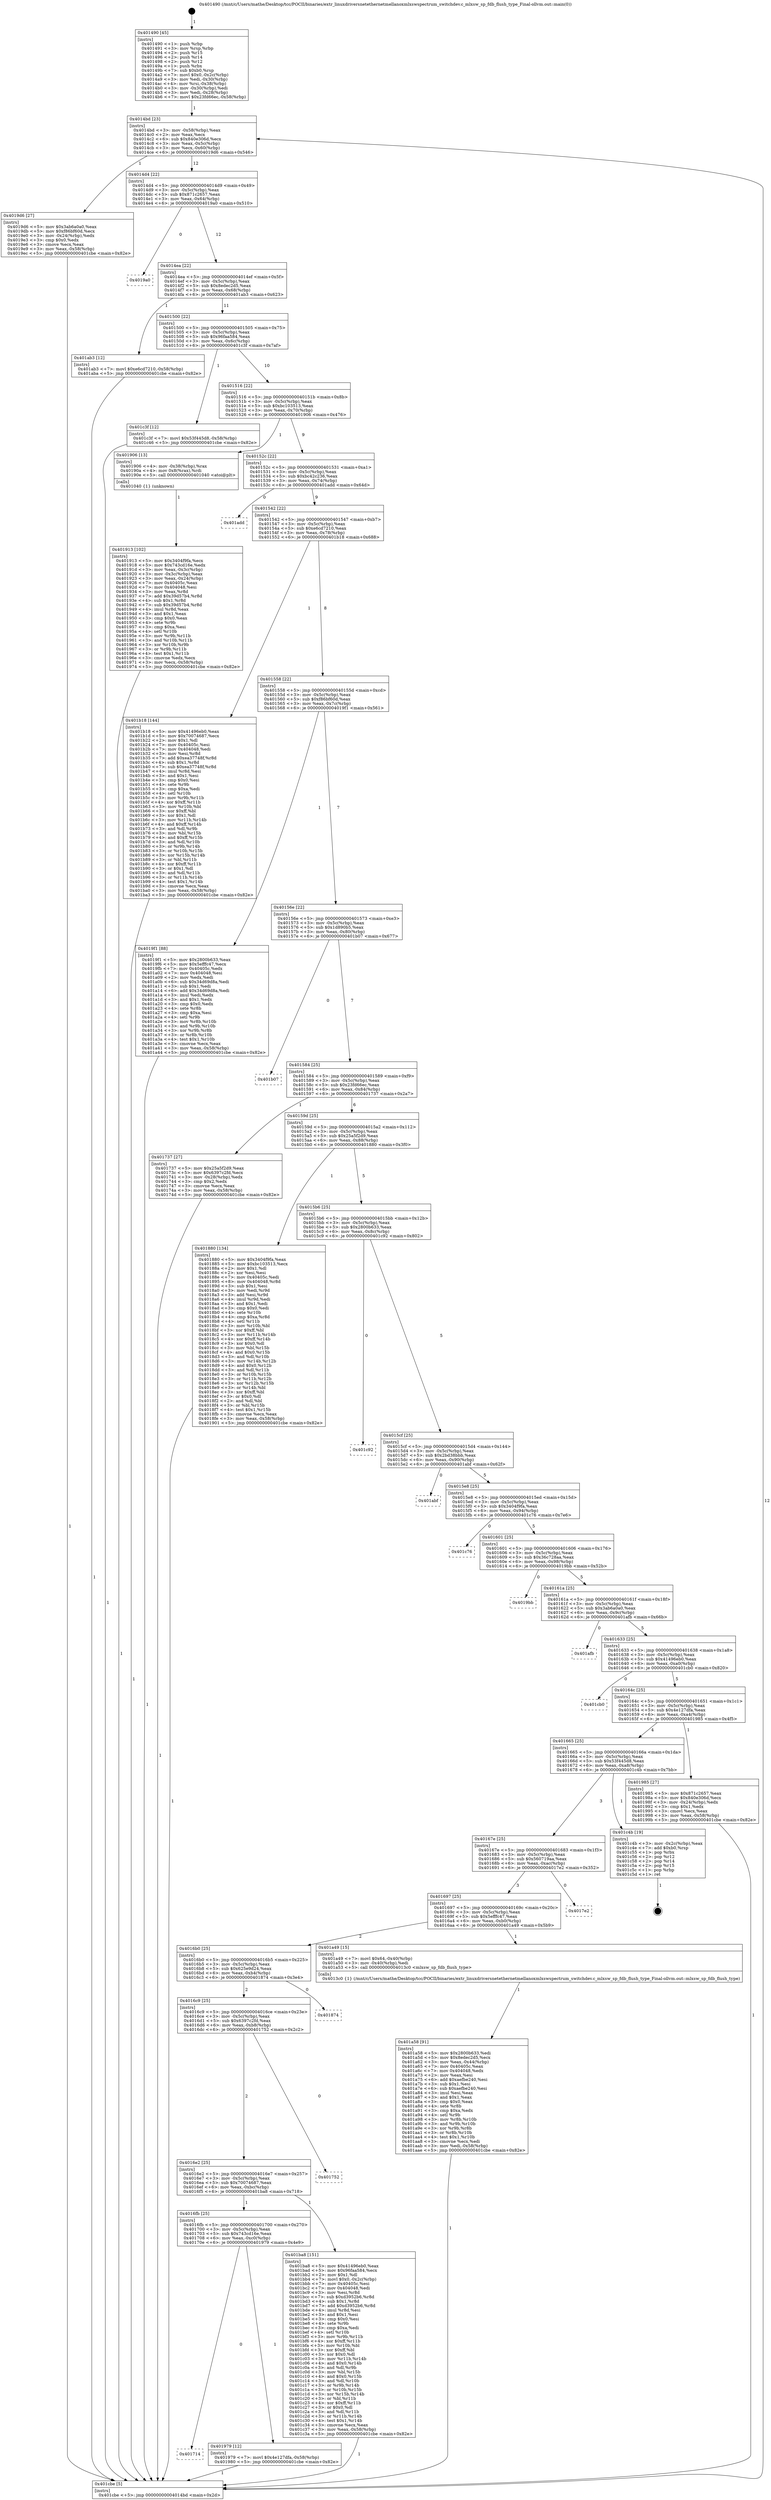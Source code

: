 digraph "0x401490" {
  label = "0x401490 (/mnt/c/Users/mathe/Desktop/tcc/POCII/binaries/extr_linuxdriversnetethernetmellanoxmlxswspectrum_switchdev.c_mlxsw_sp_fdb_flush_type_Final-ollvm.out::main(0))"
  labelloc = "t"
  node[shape=record]

  Entry [label="",width=0.3,height=0.3,shape=circle,fillcolor=black,style=filled]
  "0x4014bd" [label="{
     0x4014bd [23]\l
     | [instrs]\l
     &nbsp;&nbsp;0x4014bd \<+3\>: mov -0x58(%rbp),%eax\l
     &nbsp;&nbsp;0x4014c0 \<+2\>: mov %eax,%ecx\l
     &nbsp;&nbsp;0x4014c2 \<+6\>: sub $0x840e306d,%ecx\l
     &nbsp;&nbsp;0x4014c8 \<+3\>: mov %eax,-0x5c(%rbp)\l
     &nbsp;&nbsp;0x4014cb \<+3\>: mov %ecx,-0x60(%rbp)\l
     &nbsp;&nbsp;0x4014ce \<+6\>: je 00000000004019d6 \<main+0x546\>\l
  }"]
  "0x4019d6" [label="{
     0x4019d6 [27]\l
     | [instrs]\l
     &nbsp;&nbsp;0x4019d6 \<+5\>: mov $0x3ab6a0a0,%eax\l
     &nbsp;&nbsp;0x4019db \<+5\>: mov $0xf86bf60d,%ecx\l
     &nbsp;&nbsp;0x4019e0 \<+3\>: mov -0x24(%rbp),%edx\l
     &nbsp;&nbsp;0x4019e3 \<+3\>: cmp $0x0,%edx\l
     &nbsp;&nbsp;0x4019e6 \<+3\>: cmove %ecx,%eax\l
     &nbsp;&nbsp;0x4019e9 \<+3\>: mov %eax,-0x58(%rbp)\l
     &nbsp;&nbsp;0x4019ec \<+5\>: jmp 0000000000401cbe \<main+0x82e\>\l
  }"]
  "0x4014d4" [label="{
     0x4014d4 [22]\l
     | [instrs]\l
     &nbsp;&nbsp;0x4014d4 \<+5\>: jmp 00000000004014d9 \<main+0x49\>\l
     &nbsp;&nbsp;0x4014d9 \<+3\>: mov -0x5c(%rbp),%eax\l
     &nbsp;&nbsp;0x4014dc \<+5\>: sub $0x871c2657,%eax\l
     &nbsp;&nbsp;0x4014e1 \<+3\>: mov %eax,-0x64(%rbp)\l
     &nbsp;&nbsp;0x4014e4 \<+6\>: je 00000000004019a0 \<main+0x510\>\l
  }"]
  Exit [label="",width=0.3,height=0.3,shape=circle,fillcolor=black,style=filled,peripheries=2]
  "0x4019a0" [label="{
     0x4019a0\l
  }", style=dashed]
  "0x4014ea" [label="{
     0x4014ea [22]\l
     | [instrs]\l
     &nbsp;&nbsp;0x4014ea \<+5\>: jmp 00000000004014ef \<main+0x5f\>\l
     &nbsp;&nbsp;0x4014ef \<+3\>: mov -0x5c(%rbp),%eax\l
     &nbsp;&nbsp;0x4014f2 \<+5\>: sub $0x8edec2d5,%eax\l
     &nbsp;&nbsp;0x4014f7 \<+3\>: mov %eax,-0x68(%rbp)\l
     &nbsp;&nbsp;0x4014fa \<+6\>: je 0000000000401ab3 \<main+0x623\>\l
  }"]
  "0x401a58" [label="{
     0x401a58 [91]\l
     | [instrs]\l
     &nbsp;&nbsp;0x401a58 \<+5\>: mov $0x2800b633,%edi\l
     &nbsp;&nbsp;0x401a5d \<+5\>: mov $0x8edec2d5,%ecx\l
     &nbsp;&nbsp;0x401a62 \<+3\>: mov %eax,-0x44(%rbp)\l
     &nbsp;&nbsp;0x401a65 \<+7\>: mov 0x40405c,%eax\l
     &nbsp;&nbsp;0x401a6c \<+7\>: mov 0x404048,%edx\l
     &nbsp;&nbsp;0x401a73 \<+2\>: mov %eax,%esi\l
     &nbsp;&nbsp;0x401a75 \<+6\>: add $0xaefbe240,%esi\l
     &nbsp;&nbsp;0x401a7b \<+3\>: sub $0x1,%esi\l
     &nbsp;&nbsp;0x401a7e \<+6\>: sub $0xaefbe240,%esi\l
     &nbsp;&nbsp;0x401a84 \<+3\>: imul %esi,%eax\l
     &nbsp;&nbsp;0x401a87 \<+3\>: and $0x1,%eax\l
     &nbsp;&nbsp;0x401a8a \<+3\>: cmp $0x0,%eax\l
     &nbsp;&nbsp;0x401a8d \<+4\>: sete %r8b\l
     &nbsp;&nbsp;0x401a91 \<+3\>: cmp $0xa,%edx\l
     &nbsp;&nbsp;0x401a94 \<+4\>: setl %r9b\l
     &nbsp;&nbsp;0x401a98 \<+3\>: mov %r8b,%r10b\l
     &nbsp;&nbsp;0x401a9b \<+3\>: and %r9b,%r10b\l
     &nbsp;&nbsp;0x401a9e \<+3\>: xor %r9b,%r8b\l
     &nbsp;&nbsp;0x401aa1 \<+3\>: or %r8b,%r10b\l
     &nbsp;&nbsp;0x401aa4 \<+4\>: test $0x1,%r10b\l
     &nbsp;&nbsp;0x401aa8 \<+3\>: cmovne %ecx,%edi\l
     &nbsp;&nbsp;0x401aab \<+3\>: mov %edi,-0x58(%rbp)\l
     &nbsp;&nbsp;0x401aae \<+5\>: jmp 0000000000401cbe \<main+0x82e\>\l
  }"]
  "0x401ab3" [label="{
     0x401ab3 [12]\l
     | [instrs]\l
     &nbsp;&nbsp;0x401ab3 \<+7\>: movl $0xe6cd7210,-0x58(%rbp)\l
     &nbsp;&nbsp;0x401aba \<+5\>: jmp 0000000000401cbe \<main+0x82e\>\l
  }"]
  "0x401500" [label="{
     0x401500 [22]\l
     | [instrs]\l
     &nbsp;&nbsp;0x401500 \<+5\>: jmp 0000000000401505 \<main+0x75\>\l
     &nbsp;&nbsp;0x401505 \<+3\>: mov -0x5c(%rbp),%eax\l
     &nbsp;&nbsp;0x401508 \<+5\>: sub $0x96faa584,%eax\l
     &nbsp;&nbsp;0x40150d \<+3\>: mov %eax,-0x6c(%rbp)\l
     &nbsp;&nbsp;0x401510 \<+6\>: je 0000000000401c3f \<main+0x7af\>\l
  }"]
  "0x401714" [label="{
     0x401714\l
  }", style=dashed]
  "0x401c3f" [label="{
     0x401c3f [12]\l
     | [instrs]\l
     &nbsp;&nbsp;0x401c3f \<+7\>: movl $0x53f445d8,-0x58(%rbp)\l
     &nbsp;&nbsp;0x401c46 \<+5\>: jmp 0000000000401cbe \<main+0x82e\>\l
  }"]
  "0x401516" [label="{
     0x401516 [22]\l
     | [instrs]\l
     &nbsp;&nbsp;0x401516 \<+5\>: jmp 000000000040151b \<main+0x8b\>\l
     &nbsp;&nbsp;0x40151b \<+3\>: mov -0x5c(%rbp),%eax\l
     &nbsp;&nbsp;0x40151e \<+5\>: sub $0xbc103513,%eax\l
     &nbsp;&nbsp;0x401523 \<+3\>: mov %eax,-0x70(%rbp)\l
     &nbsp;&nbsp;0x401526 \<+6\>: je 0000000000401906 \<main+0x476\>\l
  }"]
  "0x401979" [label="{
     0x401979 [12]\l
     | [instrs]\l
     &nbsp;&nbsp;0x401979 \<+7\>: movl $0x4e127dfa,-0x58(%rbp)\l
     &nbsp;&nbsp;0x401980 \<+5\>: jmp 0000000000401cbe \<main+0x82e\>\l
  }"]
  "0x401906" [label="{
     0x401906 [13]\l
     | [instrs]\l
     &nbsp;&nbsp;0x401906 \<+4\>: mov -0x38(%rbp),%rax\l
     &nbsp;&nbsp;0x40190a \<+4\>: mov 0x8(%rax),%rdi\l
     &nbsp;&nbsp;0x40190e \<+5\>: call 0000000000401040 \<atoi@plt\>\l
     | [calls]\l
     &nbsp;&nbsp;0x401040 \{1\} (unknown)\l
  }"]
  "0x40152c" [label="{
     0x40152c [22]\l
     | [instrs]\l
     &nbsp;&nbsp;0x40152c \<+5\>: jmp 0000000000401531 \<main+0xa1\>\l
     &nbsp;&nbsp;0x401531 \<+3\>: mov -0x5c(%rbp),%eax\l
     &nbsp;&nbsp;0x401534 \<+5\>: sub $0xbc42c236,%eax\l
     &nbsp;&nbsp;0x401539 \<+3\>: mov %eax,-0x74(%rbp)\l
     &nbsp;&nbsp;0x40153c \<+6\>: je 0000000000401add \<main+0x64d\>\l
  }"]
  "0x4016fb" [label="{
     0x4016fb [25]\l
     | [instrs]\l
     &nbsp;&nbsp;0x4016fb \<+5\>: jmp 0000000000401700 \<main+0x270\>\l
     &nbsp;&nbsp;0x401700 \<+3\>: mov -0x5c(%rbp),%eax\l
     &nbsp;&nbsp;0x401703 \<+5\>: sub $0x743cd16e,%eax\l
     &nbsp;&nbsp;0x401708 \<+6\>: mov %eax,-0xc0(%rbp)\l
     &nbsp;&nbsp;0x40170e \<+6\>: je 0000000000401979 \<main+0x4e9\>\l
  }"]
  "0x401add" [label="{
     0x401add\l
  }", style=dashed]
  "0x401542" [label="{
     0x401542 [22]\l
     | [instrs]\l
     &nbsp;&nbsp;0x401542 \<+5\>: jmp 0000000000401547 \<main+0xb7\>\l
     &nbsp;&nbsp;0x401547 \<+3\>: mov -0x5c(%rbp),%eax\l
     &nbsp;&nbsp;0x40154a \<+5\>: sub $0xe6cd7210,%eax\l
     &nbsp;&nbsp;0x40154f \<+3\>: mov %eax,-0x78(%rbp)\l
     &nbsp;&nbsp;0x401552 \<+6\>: je 0000000000401b18 \<main+0x688\>\l
  }"]
  "0x401ba8" [label="{
     0x401ba8 [151]\l
     | [instrs]\l
     &nbsp;&nbsp;0x401ba8 \<+5\>: mov $0x41496eb0,%eax\l
     &nbsp;&nbsp;0x401bad \<+5\>: mov $0x96faa584,%ecx\l
     &nbsp;&nbsp;0x401bb2 \<+2\>: mov $0x1,%dl\l
     &nbsp;&nbsp;0x401bb4 \<+7\>: movl $0x0,-0x2c(%rbp)\l
     &nbsp;&nbsp;0x401bbb \<+7\>: mov 0x40405c,%esi\l
     &nbsp;&nbsp;0x401bc2 \<+7\>: mov 0x404048,%edi\l
     &nbsp;&nbsp;0x401bc9 \<+3\>: mov %esi,%r8d\l
     &nbsp;&nbsp;0x401bcc \<+7\>: sub $0xd3952b6,%r8d\l
     &nbsp;&nbsp;0x401bd3 \<+4\>: sub $0x1,%r8d\l
     &nbsp;&nbsp;0x401bd7 \<+7\>: add $0xd3952b6,%r8d\l
     &nbsp;&nbsp;0x401bde \<+4\>: imul %r8d,%esi\l
     &nbsp;&nbsp;0x401be2 \<+3\>: and $0x1,%esi\l
     &nbsp;&nbsp;0x401be5 \<+3\>: cmp $0x0,%esi\l
     &nbsp;&nbsp;0x401be8 \<+4\>: sete %r9b\l
     &nbsp;&nbsp;0x401bec \<+3\>: cmp $0xa,%edi\l
     &nbsp;&nbsp;0x401bef \<+4\>: setl %r10b\l
     &nbsp;&nbsp;0x401bf3 \<+3\>: mov %r9b,%r11b\l
     &nbsp;&nbsp;0x401bf6 \<+4\>: xor $0xff,%r11b\l
     &nbsp;&nbsp;0x401bfa \<+3\>: mov %r10b,%bl\l
     &nbsp;&nbsp;0x401bfd \<+3\>: xor $0xff,%bl\l
     &nbsp;&nbsp;0x401c00 \<+3\>: xor $0x0,%dl\l
     &nbsp;&nbsp;0x401c03 \<+3\>: mov %r11b,%r14b\l
     &nbsp;&nbsp;0x401c06 \<+4\>: and $0x0,%r14b\l
     &nbsp;&nbsp;0x401c0a \<+3\>: and %dl,%r9b\l
     &nbsp;&nbsp;0x401c0d \<+3\>: mov %bl,%r15b\l
     &nbsp;&nbsp;0x401c10 \<+4\>: and $0x0,%r15b\l
     &nbsp;&nbsp;0x401c14 \<+3\>: and %dl,%r10b\l
     &nbsp;&nbsp;0x401c17 \<+3\>: or %r9b,%r14b\l
     &nbsp;&nbsp;0x401c1a \<+3\>: or %r10b,%r15b\l
     &nbsp;&nbsp;0x401c1d \<+3\>: xor %r15b,%r14b\l
     &nbsp;&nbsp;0x401c20 \<+3\>: or %bl,%r11b\l
     &nbsp;&nbsp;0x401c23 \<+4\>: xor $0xff,%r11b\l
     &nbsp;&nbsp;0x401c27 \<+3\>: or $0x0,%dl\l
     &nbsp;&nbsp;0x401c2a \<+3\>: and %dl,%r11b\l
     &nbsp;&nbsp;0x401c2d \<+3\>: or %r11b,%r14b\l
     &nbsp;&nbsp;0x401c30 \<+4\>: test $0x1,%r14b\l
     &nbsp;&nbsp;0x401c34 \<+3\>: cmovne %ecx,%eax\l
     &nbsp;&nbsp;0x401c37 \<+3\>: mov %eax,-0x58(%rbp)\l
     &nbsp;&nbsp;0x401c3a \<+5\>: jmp 0000000000401cbe \<main+0x82e\>\l
  }"]
  "0x401b18" [label="{
     0x401b18 [144]\l
     | [instrs]\l
     &nbsp;&nbsp;0x401b18 \<+5\>: mov $0x41496eb0,%eax\l
     &nbsp;&nbsp;0x401b1d \<+5\>: mov $0x70074687,%ecx\l
     &nbsp;&nbsp;0x401b22 \<+2\>: mov $0x1,%dl\l
     &nbsp;&nbsp;0x401b24 \<+7\>: mov 0x40405c,%esi\l
     &nbsp;&nbsp;0x401b2b \<+7\>: mov 0x404048,%edi\l
     &nbsp;&nbsp;0x401b32 \<+3\>: mov %esi,%r8d\l
     &nbsp;&nbsp;0x401b35 \<+7\>: add $0xea37748f,%r8d\l
     &nbsp;&nbsp;0x401b3c \<+4\>: sub $0x1,%r8d\l
     &nbsp;&nbsp;0x401b40 \<+7\>: sub $0xea37748f,%r8d\l
     &nbsp;&nbsp;0x401b47 \<+4\>: imul %r8d,%esi\l
     &nbsp;&nbsp;0x401b4b \<+3\>: and $0x1,%esi\l
     &nbsp;&nbsp;0x401b4e \<+3\>: cmp $0x0,%esi\l
     &nbsp;&nbsp;0x401b51 \<+4\>: sete %r9b\l
     &nbsp;&nbsp;0x401b55 \<+3\>: cmp $0xa,%edi\l
     &nbsp;&nbsp;0x401b58 \<+4\>: setl %r10b\l
     &nbsp;&nbsp;0x401b5c \<+3\>: mov %r9b,%r11b\l
     &nbsp;&nbsp;0x401b5f \<+4\>: xor $0xff,%r11b\l
     &nbsp;&nbsp;0x401b63 \<+3\>: mov %r10b,%bl\l
     &nbsp;&nbsp;0x401b66 \<+3\>: xor $0xff,%bl\l
     &nbsp;&nbsp;0x401b69 \<+3\>: xor $0x1,%dl\l
     &nbsp;&nbsp;0x401b6c \<+3\>: mov %r11b,%r14b\l
     &nbsp;&nbsp;0x401b6f \<+4\>: and $0xff,%r14b\l
     &nbsp;&nbsp;0x401b73 \<+3\>: and %dl,%r9b\l
     &nbsp;&nbsp;0x401b76 \<+3\>: mov %bl,%r15b\l
     &nbsp;&nbsp;0x401b79 \<+4\>: and $0xff,%r15b\l
     &nbsp;&nbsp;0x401b7d \<+3\>: and %dl,%r10b\l
     &nbsp;&nbsp;0x401b80 \<+3\>: or %r9b,%r14b\l
     &nbsp;&nbsp;0x401b83 \<+3\>: or %r10b,%r15b\l
     &nbsp;&nbsp;0x401b86 \<+3\>: xor %r15b,%r14b\l
     &nbsp;&nbsp;0x401b89 \<+3\>: or %bl,%r11b\l
     &nbsp;&nbsp;0x401b8c \<+4\>: xor $0xff,%r11b\l
     &nbsp;&nbsp;0x401b90 \<+3\>: or $0x1,%dl\l
     &nbsp;&nbsp;0x401b93 \<+3\>: and %dl,%r11b\l
     &nbsp;&nbsp;0x401b96 \<+3\>: or %r11b,%r14b\l
     &nbsp;&nbsp;0x401b99 \<+4\>: test $0x1,%r14b\l
     &nbsp;&nbsp;0x401b9d \<+3\>: cmovne %ecx,%eax\l
     &nbsp;&nbsp;0x401ba0 \<+3\>: mov %eax,-0x58(%rbp)\l
     &nbsp;&nbsp;0x401ba3 \<+5\>: jmp 0000000000401cbe \<main+0x82e\>\l
  }"]
  "0x401558" [label="{
     0x401558 [22]\l
     | [instrs]\l
     &nbsp;&nbsp;0x401558 \<+5\>: jmp 000000000040155d \<main+0xcd\>\l
     &nbsp;&nbsp;0x40155d \<+3\>: mov -0x5c(%rbp),%eax\l
     &nbsp;&nbsp;0x401560 \<+5\>: sub $0xf86bf60d,%eax\l
     &nbsp;&nbsp;0x401565 \<+3\>: mov %eax,-0x7c(%rbp)\l
     &nbsp;&nbsp;0x401568 \<+6\>: je 00000000004019f1 \<main+0x561\>\l
  }"]
  "0x4016e2" [label="{
     0x4016e2 [25]\l
     | [instrs]\l
     &nbsp;&nbsp;0x4016e2 \<+5\>: jmp 00000000004016e7 \<main+0x257\>\l
     &nbsp;&nbsp;0x4016e7 \<+3\>: mov -0x5c(%rbp),%eax\l
     &nbsp;&nbsp;0x4016ea \<+5\>: sub $0x70074687,%eax\l
     &nbsp;&nbsp;0x4016ef \<+6\>: mov %eax,-0xbc(%rbp)\l
     &nbsp;&nbsp;0x4016f5 \<+6\>: je 0000000000401ba8 \<main+0x718\>\l
  }"]
  "0x4019f1" [label="{
     0x4019f1 [88]\l
     | [instrs]\l
     &nbsp;&nbsp;0x4019f1 \<+5\>: mov $0x2800b633,%eax\l
     &nbsp;&nbsp;0x4019f6 \<+5\>: mov $0x5efffc47,%ecx\l
     &nbsp;&nbsp;0x4019fb \<+7\>: mov 0x40405c,%edx\l
     &nbsp;&nbsp;0x401a02 \<+7\>: mov 0x404048,%esi\l
     &nbsp;&nbsp;0x401a09 \<+2\>: mov %edx,%edi\l
     &nbsp;&nbsp;0x401a0b \<+6\>: sub $0x34d69d8a,%edi\l
     &nbsp;&nbsp;0x401a11 \<+3\>: sub $0x1,%edi\l
     &nbsp;&nbsp;0x401a14 \<+6\>: add $0x34d69d8a,%edi\l
     &nbsp;&nbsp;0x401a1a \<+3\>: imul %edi,%edx\l
     &nbsp;&nbsp;0x401a1d \<+3\>: and $0x1,%edx\l
     &nbsp;&nbsp;0x401a20 \<+3\>: cmp $0x0,%edx\l
     &nbsp;&nbsp;0x401a23 \<+4\>: sete %r8b\l
     &nbsp;&nbsp;0x401a27 \<+3\>: cmp $0xa,%esi\l
     &nbsp;&nbsp;0x401a2a \<+4\>: setl %r9b\l
     &nbsp;&nbsp;0x401a2e \<+3\>: mov %r8b,%r10b\l
     &nbsp;&nbsp;0x401a31 \<+3\>: and %r9b,%r10b\l
     &nbsp;&nbsp;0x401a34 \<+3\>: xor %r9b,%r8b\l
     &nbsp;&nbsp;0x401a37 \<+3\>: or %r8b,%r10b\l
     &nbsp;&nbsp;0x401a3a \<+4\>: test $0x1,%r10b\l
     &nbsp;&nbsp;0x401a3e \<+3\>: cmovne %ecx,%eax\l
     &nbsp;&nbsp;0x401a41 \<+3\>: mov %eax,-0x58(%rbp)\l
     &nbsp;&nbsp;0x401a44 \<+5\>: jmp 0000000000401cbe \<main+0x82e\>\l
  }"]
  "0x40156e" [label="{
     0x40156e [22]\l
     | [instrs]\l
     &nbsp;&nbsp;0x40156e \<+5\>: jmp 0000000000401573 \<main+0xe3\>\l
     &nbsp;&nbsp;0x401573 \<+3\>: mov -0x5c(%rbp),%eax\l
     &nbsp;&nbsp;0x401576 \<+5\>: sub $0x1d890b5,%eax\l
     &nbsp;&nbsp;0x40157b \<+3\>: mov %eax,-0x80(%rbp)\l
     &nbsp;&nbsp;0x40157e \<+6\>: je 0000000000401b07 \<main+0x677\>\l
  }"]
  "0x401752" [label="{
     0x401752\l
  }", style=dashed]
  "0x401b07" [label="{
     0x401b07\l
  }", style=dashed]
  "0x401584" [label="{
     0x401584 [25]\l
     | [instrs]\l
     &nbsp;&nbsp;0x401584 \<+5\>: jmp 0000000000401589 \<main+0xf9\>\l
     &nbsp;&nbsp;0x401589 \<+3\>: mov -0x5c(%rbp),%eax\l
     &nbsp;&nbsp;0x40158c \<+5\>: sub $0x23fd66ec,%eax\l
     &nbsp;&nbsp;0x401591 \<+6\>: mov %eax,-0x84(%rbp)\l
     &nbsp;&nbsp;0x401597 \<+6\>: je 0000000000401737 \<main+0x2a7\>\l
  }"]
  "0x4016c9" [label="{
     0x4016c9 [25]\l
     | [instrs]\l
     &nbsp;&nbsp;0x4016c9 \<+5\>: jmp 00000000004016ce \<main+0x23e\>\l
     &nbsp;&nbsp;0x4016ce \<+3\>: mov -0x5c(%rbp),%eax\l
     &nbsp;&nbsp;0x4016d1 \<+5\>: sub $0x6397c2fd,%eax\l
     &nbsp;&nbsp;0x4016d6 \<+6\>: mov %eax,-0xb8(%rbp)\l
     &nbsp;&nbsp;0x4016dc \<+6\>: je 0000000000401752 \<main+0x2c2\>\l
  }"]
  "0x401737" [label="{
     0x401737 [27]\l
     | [instrs]\l
     &nbsp;&nbsp;0x401737 \<+5\>: mov $0x25a5f2d9,%eax\l
     &nbsp;&nbsp;0x40173c \<+5\>: mov $0x6397c2fd,%ecx\l
     &nbsp;&nbsp;0x401741 \<+3\>: mov -0x28(%rbp),%edx\l
     &nbsp;&nbsp;0x401744 \<+3\>: cmp $0x2,%edx\l
     &nbsp;&nbsp;0x401747 \<+3\>: cmovne %ecx,%eax\l
     &nbsp;&nbsp;0x40174a \<+3\>: mov %eax,-0x58(%rbp)\l
     &nbsp;&nbsp;0x40174d \<+5\>: jmp 0000000000401cbe \<main+0x82e\>\l
  }"]
  "0x40159d" [label="{
     0x40159d [25]\l
     | [instrs]\l
     &nbsp;&nbsp;0x40159d \<+5\>: jmp 00000000004015a2 \<main+0x112\>\l
     &nbsp;&nbsp;0x4015a2 \<+3\>: mov -0x5c(%rbp),%eax\l
     &nbsp;&nbsp;0x4015a5 \<+5\>: sub $0x25a5f2d9,%eax\l
     &nbsp;&nbsp;0x4015aa \<+6\>: mov %eax,-0x88(%rbp)\l
     &nbsp;&nbsp;0x4015b0 \<+6\>: je 0000000000401880 \<main+0x3f0\>\l
  }"]
  "0x401cbe" [label="{
     0x401cbe [5]\l
     | [instrs]\l
     &nbsp;&nbsp;0x401cbe \<+5\>: jmp 00000000004014bd \<main+0x2d\>\l
  }"]
  "0x401490" [label="{
     0x401490 [45]\l
     | [instrs]\l
     &nbsp;&nbsp;0x401490 \<+1\>: push %rbp\l
     &nbsp;&nbsp;0x401491 \<+3\>: mov %rsp,%rbp\l
     &nbsp;&nbsp;0x401494 \<+2\>: push %r15\l
     &nbsp;&nbsp;0x401496 \<+2\>: push %r14\l
     &nbsp;&nbsp;0x401498 \<+2\>: push %r12\l
     &nbsp;&nbsp;0x40149a \<+1\>: push %rbx\l
     &nbsp;&nbsp;0x40149b \<+7\>: sub $0xb0,%rsp\l
     &nbsp;&nbsp;0x4014a2 \<+7\>: movl $0x0,-0x2c(%rbp)\l
     &nbsp;&nbsp;0x4014a9 \<+3\>: mov %edi,-0x30(%rbp)\l
     &nbsp;&nbsp;0x4014ac \<+4\>: mov %rsi,-0x38(%rbp)\l
     &nbsp;&nbsp;0x4014b0 \<+3\>: mov -0x30(%rbp),%edi\l
     &nbsp;&nbsp;0x4014b3 \<+3\>: mov %edi,-0x28(%rbp)\l
     &nbsp;&nbsp;0x4014b6 \<+7\>: movl $0x23fd66ec,-0x58(%rbp)\l
  }"]
  "0x401874" [label="{
     0x401874\l
  }", style=dashed]
  "0x401880" [label="{
     0x401880 [134]\l
     | [instrs]\l
     &nbsp;&nbsp;0x401880 \<+5\>: mov $0x3404f9fa,%eax\l
     &nbsp;&nbsp;0x401885 \<+5\>: mov $0xbc103513,%ecx\l
     &nbsp;&nbsp;0x40188a \<+2\>: mov $0x1,%dl\l
     &nbsp;&nbsp;0x40188c \<+2\>: xor %esi,%esi\l
     &nbsp;&nbsp;0x40188e \<+7\>: mov 0x40405c,%edi\l
     &nbsp;&nbsp;0x401895 \<+8\>: mov 0x404048,%r8d\l
     &nbsp;&nbsp;0x40189d \<+3\>: sub $0x1,%esi\l
     &nbsp;&nbsp;0x4018a0 \<+3\>: mov %edi,%r9d\l
     &nbsp;&nbsp;0x4018a3 \<+3\>: add %esi,%r9d\l
     &nbsp;&nbsp;0x4018a6 \<+4\>: imul %r9d,%edi\l
     &nbsp;&nbsp;0x4018aa \<+3\>: and $0x1,%edi\l
     &nbsp;&nbsp;0x4018ad \<+3\>: cmp $0x0,%edi\l
     &nbsp;&nbsp;0x4018b0 \<+4\>: sete %r10b\l
     &nbsp;&nbsp;0x4018b4 \<+4\>: cmp $0xa,%r8d\l
     &nbsp;&nbsp;0x4018b8 \<+4\>: setl %r11b\l
     &nbsp;&nbsp;0x4018bc \<+3\>: mov %r10b,%bl\l
     &nbsp;&nbsp;0x4018bf \<+3\>: xor $0xff,%bl\l
     &nbsp;&nbsp;0x4018c2 \<+3\>: mov %r11b,%r14b\l
     &nbsp;&nbsp;0x4018c5 \<+4\>: xor $0xff,%r14b\l
     &nbsp;&nbsp;0x4018c9 \<+3\>: xor $0x0,%dl\l
     &nbsp;&nbsp;0x4018cc \<+3\>: mov %bl,%r15b\l
     &nbsp;&nbsp;0x4018cf \<+4\>: and $0x0,%r15b\l
     &nbsp;&nbsp;0x4018d3 \<+3\>: and %dl,%r10b\l
     &nbsp;&nbsp;0x4018d6 \<+3\>: mov %r14b,%r12b\l
     &nbsp;&nbsp;0x4018d9 \<+4\>: and $0x0,%r12b\l
     &nbsp;&nbsp;0x4018dd \<+3\>: and %dl,%r11b\l
     &nbsp;&nbsp;0x4018e0 \<+3\>: or %r10b,%r15b\l
     &nbsp;&nbsp;0x4018e3 \<+3\>: or %r11b,%r12b\l
     &nbsp;&nbsp;0x4018e6 \<+3\>: xor %r12b,%r15b\l
     &nbsp;&nbsp;0x4018e9 \<+3\>: or %r14b,%bl\l
     &nbsp;&nbsp;0x4018ec \<+3\>: xor $0xff,%bl\l
     &nbsp;&nbsp;0x4018ef \<+3\>: or $0x0,%dl\l
     &nbsp;&nbsp;0x4018f2 \<+2\>: and %dl,%bl\l
     &nbsp;&nbsp;0x4018f4 \<+3\>: or %bl,%r15b\l
     &nbsp;&nbsp;0x4018f7 \<+4\>: test $0x1,%r15b\l
     &nbsp;&nbsp;0x4018fb \<+3\>: cmovne %ecx,%eax\l
     &nbsp;&nbsp;0x4018fe \<+3\>: mov %eax,-0x58(%rbp)\l
     &nbsp;&nbsp;0x401901 \<+5\>: jmp 0000000000401cbe \<main+0x82e\>\l
  }"]
  "0x4015b6" [label="{
     0x4015b6 [25]\l
     | [instrs]\l
     &nbsp;&nbsp;0x4015b6 \<+5\>: jmp 00000000004015bb \<main+0x12b\>\l
     &nbsp;&nbsp;0x4015bb \<+3\>: mov -0x5c(%rbp),%eax\l
     &nbsp;&nbsp;0x4015be \<+5\>: sub $0x2800b633,%eax\l
     &nbsp;&nbsp;0x4015c3 \<+6\>: mov %eax,-0x8c(%rbp)\l
     &nbsp;&nbsp;0x4015c9 \<+6\>: je 0000000000401c92 \<main+0x802\>\l
  }"]
  "0x401913" [label="{
     0x401913 [102]\l
     | [instrs]\l
     &nbsp;&nbsp;0x401913 \<+5\>: mov $0x3404f9fa,%ecx\l
     &nbsp;&nbsp;0x401918 \<+5\>: mov $0x743cd16e,%edx\l
     &nbsp;&nbsp;0x40191d \<+3\>: mov %eax,-0x3c(%rbp)\l
     &nbsp;&nbsp;0x401920 \<+3\>: mov -0x3c(%rbp),%eax\l
     &nbsp;&nbsp;0x401923 \<+3\>: mov %eax,-0x24(%rbp)\l
     &nbsp;&nbsp;0x401926 \<+7\>: mov 0x40405c,%eax\l
     &nbsp;&nbsp;0x40192d \<+7\>: mov 0x404048,%esi\l
     &nbsp;&nbsp;0x401934 \<+3\>: mov %eax,%r8d\l
     &nbsp;&nbsp;0x401937 \<+7\>: add $0x39d57b4,%r8d\l
     &nbsp;&nbsp;0x40193e \<+4\>: sub $0x1,%r8d\l
     &nbsp;&nbsp;0x401942 \<+7\>: sub $0x39d57b4,%r8d\l
     &nbsp;&nbsp;0x401949 \<+4\>: imul %r8d,%eax\l
     &nbsp;&nbsp;0x40194d \<+3\>: and $0x1,%eax\l
     &nbsp;&nbsp;0x401950 \<+3\>: cmp $0x0,%eax\l
     &nbsp;&nbsp;0x401953 \<+4\>: sete %r9b\l
     &nbsp;&nbsp;0x401957 \<+3\>: cmp $0xa,%esi\l
     &nbsp;&nbsp;0x40195a \<+4\>: setl %r10b\l
     &nbsp;&nbsp;0x40195e \<+3\>: mov %r9b,%r11b\l
     &nbsp;&nbsp;0x401961 \<+3\>: and %r10b,%r11b\l
     &nbsp;&nbsp;0x401964 \<+3\>: xor %r10b,%r9b\l
     &nbsp;&nbsp;0x401967 \<+3\>: or %r9b,%r11b\l
     &nbsp;&nbsp;0x40196a \<+4\>: test $0x1,%r11b\l
     &nbsp;&nbsp;0x40196e \<+3\>: cmovne %edx,%ecx\l
     &nbsp;&nbsp;0x401971 \<+3\>: mov %ecx,-0x58(%rbp)\l
     &nbsp;&nbsp;0x401974 \<+5\>: jmp 0000000000401cbe \<main+0x82e\>\l
  }"]
  "0x4016b0" [label="{
     0x4016b0 [25]\l
     | [instrs]\l
     &nbsp;&nbsp;0x4016b0 \<+5\>: jmp 00000000004016b5 \<main+0x225\>\l
     &nbsp;&nbsp;0x4016b5 \<+3\>: mov -0x5c(%rbp),%eax\l
     &nbsp;&nbsp;0x4016b8 \<+5\>: sub $0x625e9d24,%eax\l
     &nbsp;&nbsp;0x4016bd \<+6\>: mov %eax,-0xb4(%rbp)\l
     &nbsp;&nbsp;0x4016c3 \<+6\>: je 0000000000401874 \<main+0x3e4\>\l
  }"]
  "0x401c92" [label="{
     0x401c92\l
  }", style=dashed]
  "0x4015cf" [label="{
     0x4015cf [25]\l
     | [instrs]\l
     &nbsp;&nbsp;0x4015cf \<+5\>: jmp 00000000004015d4 \<main+0x144\>\l
     &nbsp;&nbsp;0x4015d4 \<+3\>: mov -0x5c(%rbp),%eax\l
     &nbsp;&nbsp;0x4015d7 \<+5\>: sub $0x2bd38bbb,%eax\l
     &nbsp;&nbsp;0x4015dc \<+6\>: mov %eax,-0x90(%rbp)\l
     &nbsp;&nbsp;0x4015e2 \<+6\>: je 0000000000401abf \<main+0x62f\>\l
  }"]
  "0x401a49" [label="{
     0x401a49 [15]\l
     | [instrs]\l
     &nbsp;&nbsp;0x401a49 \<+7\>: movl $0x64,-0x40(%rbp)\l
     &nbsp;&nbsp;0x401a50 \<+3\>: mov -0x40(%rbp),%edi\l
     &nbsp;&nbsp;0x401a53 \<+5\>: call 00000000004013c0 \<mlxsw_sp_fdb_flush_type\>\l
     | [calls]\l
     &nbsp;&nbsp;0x4013c0 \{1\} (/mnt/c/Users/mathe/Desktop/tcc/POCII/binaries/extr_linuxdriversnetethernetmellanoxmlxswspectrum_switchdev.c_mlxsw_sp_fdb_flush_type_Final-ollvm.out::mlxsw_sp_fdb_flush_type)\l
  }"]
  "0x401abf" [label="{
     0x401abf\l
  }", style=dashed]
  "0x4015e8" [label="{
     0x4015e8 [25]\l
     | [instrs]\l
     &nbsp;&nbsp;0x4015e8 \<+5\>: jmp 00000000004015ed \<main+0x15d\>\l
     &nbsp;&nbsp;0x4015ed \<+3\>: mov -0x5c(%rbp),%eax\l
     &nbsp;&nbsp;0x4015f0 \<+5\>: sub $0x3404f9fa,%eax\l
     &nbsp;&nbsp;0x4015f5 \<+6\>: mov %eax,-0x94(%rbp)\l
     &nbsp;&nbsp;0x4015fb \<+6\>: je 0000000000401c76 \<main+0x7e6\>\l
  }"]
  "0x401697" [label="{
     0x401697 [25]\l
     | [instrs]\l
     &nbsp;&nbsp;0x401697 \<+5\>: jmp 000000000040169c \<main+0x20c\>\l
     &nbsp;&nbsp;0x40169c \<+3\>: mov -0x5c(%rbp),%eax\l
     &nbsp;&nbsp;0x40169f \<+5\>: sub $0x5efffc47,%eax\l
     &nbsp;&nbsp;0x4016a4 \<+6\>: mov %eax,-0xb0(%rbp)\l
     &nbsp;&nbsp;0x4016aa \<+6\>: je 0000000000401a49 \<main+0x5b9\>\l
  }"]
  "0x401c76" [label="{
     0x401c76\l
  }", style=dashed]
  "0x401601" [label="{
     0x401601 [25]\l
     | [instrs]\l
     &nbsp;&nbsp;0x401601 \<+5\>: jmp 0000000000401606 \<main+0x176\>\l
     &nbsp;&nbsp;0x401606 \<+3\>: mov -0x5c(%rbp),%eax\l
     &nbsp;&nbsp;0x401609 \<+5\>: sub $0x36c728aa,%eax\l
     &nbsp;&nbsp;0x40160e \<+6\>: mov %eax,-0x98(%rbp)\l
     &nbsp;&nbsp;0x401614 \<+6\>: je 00000000004019bb \<main+0x52b\>\l
  }"]
  "0x4017e2" [label="{
     0x4017e2\l
  }", style=dashed]
  "0x4019bb" [label="{
     0x4019bb\l
  }", style=dashed]
  "0x40161a" [label="{
     0x40161a [25]\l
     | [instrs]\l
     &nbsp;&nbsp;0x40161a \<+5\>: jmp 000000000040161f \<main+0x18f\>\l
     &nbsp;&nbsp;0x40161f \<+3\>: mov -0x5c(%rbp),%eax\l
     &nbsp;&nbsp;0x401622 \<+5\>: sub $0x3ab6a0a0,%eax\l
     &nbsp;&nbsp;0x401627 \<+6\>: mov %eax,-0x9c(%rbp)\l
     &nbsp;&nbsp;0x40162d \<+6\>: je 0000000000401afb \<main+0x66b\>\l
  }"]
  "0x40167e" [label="{
     0x40167e [25]\l
     | [instrs]\l
     &nbsp;&nbsp;0x40167e \<+5\>: jmp 0000000000401683 \<main+0x1f3\>\l
     &nbsp;&nbsp;0x401683 \<+3\>: mov -0x5c(%rbp),%eax\l
     &nbsp;&nbsp;0x401686 \<+5\>: sub $0x560719aa,%eax\l
     &nbsp;&nbsp;0x40168b \<+6\>: mov %eax,-0xac(%rbp)\l
     &nbsp;&nbsp;0x401691 \<+6\>: je 00000000004017e2 \<main+0x352\>\l
  }"]
  "0x401afb" [label="{
     0x401afb\l
  }", style=dashed]
  "0x401633" [label="{
     0x401633 [25]\l
     | [instrs]\l
     &nbsp;&nbsp;0x401633 \<+5\>: jmp 0000000000401638 \<main+0x1a8\>\l
     &nbsp;&nbsp;0x401638 \<+3\>: mov -0x5c(%rbp),%eax\l
     &nbsp;&nbsp;0x40163b \<+5\>: sub $0x41496eb0,%eax\l
     &nbsp;&nbsp;0x401640 \<+6\>: mov %eax,-0xa0(%rbp)\l
     &nbsp;&nbsp;0x401646 \<+6\>: je 0000000000401cb0 \<main+0x820\>\l
  }"]
  "0x401c4b" [label="{
     0x401c4b [19]\l
     | [instrs]\l
     &nbsp;&nbsp;0x401c4b \<+3\>: mov -0x2c(%rbp),%eax\l
     &nbsp;&nbsp;0x401c4e \<+7\>: add $0xb0,%rsp\l
     &nbsp;&nbsp;0x401c55 \<+1\>: pop %rbx\l
     &nbsp;&nbsp;0x401c56 \<+2\>: pop %r12\l
     &nbsp;&nbsp;0x401c58 \<+2\>: pop %r14\l
     &nbsp;&nbsp;0x401c5a \<+2\>: pop %r15\l
     &nbsp;&nbsp;0x401c5c \<+1\>: pop %rbp\l
     &nbsp;&nbsp;0x401c5d \<+1\>: ret\l
  }"]
  "0x401cb0" [label="{
     0x401cb0\l
  }", style=dashed]
  "0x40164c" [label="{
     0x40164c [25]\l
     | [instrs]\l
     &nbsp;&nbsp;0x40164c \<+5\>: jmp 0000000000401651 \<main+0x1c1\>\l
     &nbsp;&nbsp;0x401651 \<+3\>: mov -0x5c(%rbp),%eax\l
     &nbsp;&nbsp;0x401654 \<+5\>: sub $0x4e127dfa,%eax\l
     &nbsp;&nbsp;0x401659 \<+6\>: mov %eax,-0xa4(%rbp)\l
     &nbsp;&nbsp;0x40165f \<+6\>: je 0000000000401985 \<main+0x4f5\>\l
  }"]
  "0x401665" [label="{
     0x401665 [25]\l
     | [instrs]\l
     &nbsp;&nbsp;0x401665 \<+5\>: jmp 000000000040166a \<main+0x1da\>\l
     &nbsp;&nbsp;0x40166a \<+3\>: mov -0x5c(%rbp),%eax\l
     &nbsp;&nbsp;0x40166d \<+5\>: sub $0x53f445d8,%eax\l
     &nbsp;&nbsp;0x401672 \<+6\>: mov %eax,-0xa8(%rbp)\l
     &nbsp;&nbsp;0x401678 \<+6\>: je 0000000000401c4b \<main+0x7bb\>\l
  }"]
  "0x401985" [label="{
     0x401985 [27]\l
     | [instrs]\l
     &nbsp;&nbsp;0x401985 \<+5\>: mov $0x871c2657,%eax\l
     &nbsp;&nbsp;0x40198a \<+5\>: mov $0x840e306d,%ecx\l
     &nbsp;&nbsp;0x40198f \<+3\>: mov -0x24(%rbp),%edx\l
     &nbsp;&nbsp;0x401992 \<+3\>: cmp $0x1,%edx\l
     &nbsp;&nbsp;0x401995 \<+3\>: cmovl %ecx,%eax\l
     &nbsp;&nbsp;0x401998 \<+3\>: mov %eax,-0x58(%rbp)\l
     &nbsp;&nbsp;0x40199b \<+5\>: jmp 0000000000401cbe \<main+0x82e\>\l
  }"]
  Entry -> "0x401490" [label=" 1"]
  "0x4014bd" -> "0x4019d6" [label=" 1"]
  "0x4014bd" -> "0x4014d4" [label=" 12"]
  "0x401c4b" -> Exit [label=" 1"]
  "0x4014d4" -> "0x4019a0" [label=" 0"]
  "0x4014d4" -> "0x4014ea" [label=" 12"]
  "0x401c3f" -> "0x401cbe" [label=" 1"]
  "0x4014ea" -> "0x401ab3" [label=" 1"]
  "0x4014ea" -> "0x401500" [label=" 11"]
  "0x401ba8" -> "0x401cbe" [label=" 1"]
  "0x401500" -> "0x401c3f" [label=" 1"]
  "0x401500" -> "0x401516" [label=" 10"]
  "0x401b18" -> "0x401cbe" [label=" 1"]
  "0x401516" -> "0x401906" [label=" 1"]
  "0x401516" -> "0x40152c" [label=" 9"]
  "0x401ab3" -> "0x401cbe" [label=" 1"]
  "0x40152c" -> "0x401add" [label=" 0"]
  "0x40152c" -> "0x401542" [label=" 9"]
  "0x401a49" -> "0x401a58" [label=" 1"]
  "0x401542" -> "0x401b18" [label=" 1"]
  "0x401542" -> "0x401558" [label=" 8"]
  "0x4019f1" -> "0x401cbe" [label=" 1"]
  "0x401558" -> "0x4019f1" [label=" 1"]
  "0x401558" -> "0x40156e" [label=" 7"]
  "0x401985" -> "0x401cbe" [label=" 1"]
  "0x40156e" -> "0x401b07" [label=" 0"]
  "0x40156e" -> "0x401584" [label=" 7"]
  "0x401979" -> "0x401cbe" [label=" 1"]
  "0x401584" -> "0x401737" [label=" 1"]
  "0x401584" -> "0x40159d" [label=" 6"]
  "0x401737" -> "0x401cbe" [label=" 1"]
  "0x401490" -> "0x4014bd" [label=" 1"]
  "0x401cbe" -> "0x4014bd" [label=" 12"]
  "0x4016fb" -> "0x401979" [label=" 1"]
  "0x40159d" -> "0x401880" [label=" 1"]
  "0x40159d" -> "0x4015b6" [label=" 5"]
  "0x401880" -> "0x401cbe" [label=" 1"]
  "0x401906" -> "0x401913" [label=" 1"]
  "0x401913" -> "0x401cbe" [label=" 1"]
  "0x401a58" -> "0x401cbe" [label=" 1"]
  "0x4015b6" -> "0x401c92" [label=" 0"]
  "0x4015b6" -> "0x4015cf" [label=" 5"]
  "0x4016e2" -> "0x401ba8" [label=" 1"]
  "0x4015cf" -> "0x401abf" [label=" 0"]
  "0x4015cf" -> "0x4015e8" [label=" 5"]
  "0x4019d6" -> "0x401cbe" [label=" 1"]
  "0x4015e8" -> "0x401c76" [label=" 0"]
  "0x4015e8" -> "0x401601" [label=" 5"]
  "0x4016c9" -> "0x401752" [label=" 0"]
  "0x401601" -> "0x4019bb" [label=" 0"]
  "0x401601" -> "0x40161a" [label=" 5"]
  "0x4016fb" -> "0x401714" [label=" 0"]
  "0x40161a" -> "0x401afb" [label=" 0"]
  "0x40161a" -> "0x401633" [label=" 5"]
  "0x4016b0" -> "0x401874" [label=" 0"]
  "0x401633" -> "0x401cb0" [label=" 0"]
  "0x401633" -> "0x40164c" [label=" 5"]
  "0x4016e2" -> "0x4016fb" [label=" 1"]
  "0x40164c" -> "0x401985" [label=" 1"]
  "0x40164c" -> "0x401665" [label=" 4"]
  "0x401697" -> "0x4016b0" [label=" 2"]
  "0x401665" -> "0x401c4b" [label=" 1"]
  "0x401665" -> "0x40167e" [label=" 3"]
  "0x4016b0" -> "0x4016c9" [label=" 2"]
  "0x40167e" -> "0x4017e2" [label=" 0"]
  "0x40167e" -> "0x401697" [label=" 3"]
  "0x4016c9" -> "0x4016e2" [label=" 2"]
  "0x401697" -> "0x401a49" [label=" 1"]
}
